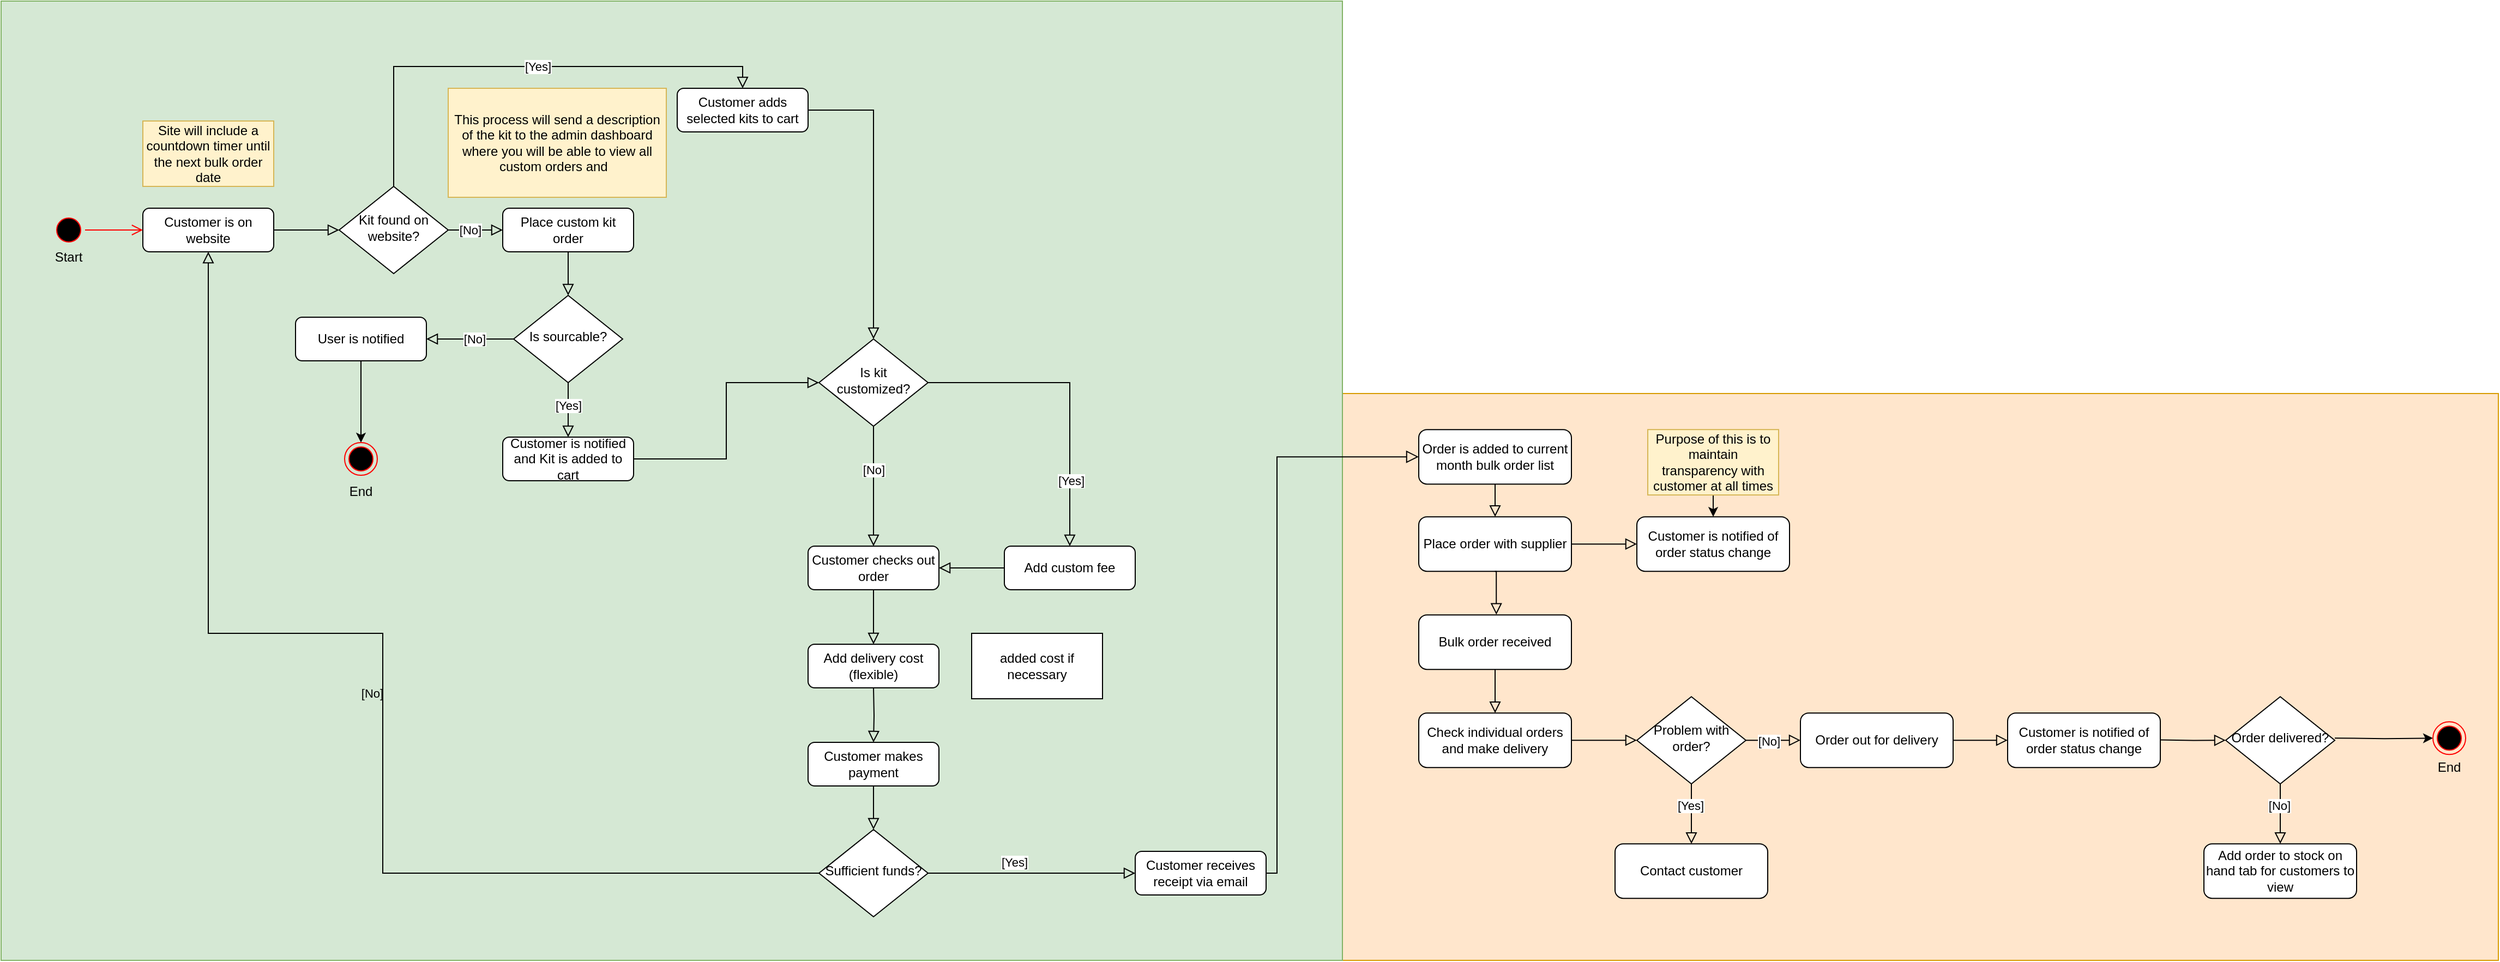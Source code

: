 <mxfile version="22.1.2" type="device">
  <diagram id="C5RBs43oDa-KdzZeNtuy" name="Page-1">
    <mxGraphModel dx="1619" dy="1508" grid="1" gridSize="10" guides="1" tooltips="1" connect="1" arrows="1" fold="1" page="1" pageScale="1" pageWidth="827" pageHeight="1169" math="0" shadow="0">
      <root>
        <mxCell id="WIyWlLk6GJQsqaUBKTNV-0" />
        <mxCell id="WIyWlLk6GJQsqaUBKTNV-1" parent="WIyWlLk6GJQsqaUBKTNV-0" />
        <mxCell id="ihGvsTm-WUzBqxQTMXEF-40" value="" style="rounded=0;whiteSpace=wrap;html=1;fillColor=#ffe6cc;strokeColor=#d79b00;" parent="WIyWlLk6GJQsqaUBKTNV-1" vertex="1">
          <mxGeometry x="740" y="220" width="1060" height="520" as="geometry" />
        </mxCell>
        <mxCell id="ihGvsTm-WUzBqxQTMXEF-26" value="" style="rounded=0;whiteSpace=wrap;html=1;fillColor=#d5e8d4;strokeColor=#82b366;" parent="WIyWlLk6GJQsqaUBKTNV-1" vertex="1">
          <mxGeometry x="-490" y="-140" width="1230" height="880" as="geometry" />
        </mxCell>
        <mxCell id="ihGvsTm-WUzBqxQTMXEF-3" style="edgeStyle=orthogonalEdgeStyle;rounded=0;orthogonalLoop=1;jettySize=auto;html=1;entryX=0.5;entryY=0;entryDx=0;entryDy=0;endArrow=block;endFill=0;endSize=8;" parent="WIyWlLk6GJQsqaUBKTNV-1" source="WIyWlLk6GJQsqaUBKTNV-3" target="ihGvsTm-WUzBqxQTMXEF-2" edge="1">
          <mxGeometry relative="1" as="geometry" />
        </mxCell>
        <mxCell id="WIyWlLk6GJQsqaUBKTNV-3" value="Customer adds selected kits to cart" style="rounded=1;whiteSpace=wrap;html=1;fontSize=12;glass=0;strokeWidth=1;shadow=0;" parent="WIyWlLk6GJQsqaUBKTNV-1" vertex="1">
          <mxGeometry x="130" y="-60" width="120" height="40" as="geometry" />
        </mxCell>
        <mxCell id="WIyWlLk6GJQsqaUBKTNV-5" value="[No]" style="edgeStyle=orthogonalEdgeStyle;rounded=0;html=1;jettySize=auto;orthogonalLoop=1;fontSize=11;endArrow=block;endFill=0;endSize=8;strokeWidth=1;shadow=0;labelBackgroundColor=none;entryX=0.5;entryY=1;entryDx=0;entryDy=0;exitX=0;exitY=0.5;exitDx=0;exitDy=0;" parent="WIyWlLk6GJQsqaUBKTNV-1" source="WIyWlLk6GJQsqaUBKTNV-6" target="ihGvsTm-WUzBqxQTMXEF-1" edge="1">
          <mxGeometry y="10" relative="1" as="geometry">
            <mxPoint as="offset" />
            <mxPoint x="-67.5" y="530" as="sourcePoint" />
            <mxPoint x="260" y="530.0" as="targetPoint" />
            <Array as="points">
              <mxPoint x="-140" y="660" />
              <mxPoint x="-140" y="440" />
              <mxPoint x="-300" y="440" />
            </Array>
          </mxGeometry>
        </mxCell>
        <mxCell id="WIyWlLk6GJQsqaUBKTNV-6" value="Sufficient funds?" style="rhombus;whiteSpace=wrap;html=1;shadow=0;fontFamily=Helvetica;fontSize=12;align=center;strokeWidth=1;spacing=6;spacingTop=-4;" parent="WIyWlLk6GJQsqaUBKTNV-1" vertex="1">
          <mxGeometry x="260" y="620" width="100" height="80" as="geometry" />
        </mxCell>
        <mxCell id="ihGvsTm-WUzBqxQTMXEF-0" value="" style="rounded=0;html=1;jettySize=auto;orthogonalLoop=1;fontSize=11;endArrow=block;endFill=0;endSize=8;strokeWidth=1;shadow=0;labelBackgroundColor=none;edgeStyle=orthogonalEdgeStyle;entryX=0;entryY=0.5;entryDx=0;entryDy=0;" parent="WIyWlLk6GJQsqaUBKTNV-1" source="ihGvsTm-WUzBqxQTMXEF-1" target="ihGvsTm-WUzBqxQTMXEF-59" edge="1">
          <mxGeometry relative="1" as="geometry">
            <mxPoint x="-90.0" y="100" as="targetPoint" />
            <Array as="points">
              <mxPoint x="-190" y="70" />
              <mxPoint x="-190" y="70" />
            </Array>
          </mxGeometry>
        </mxCell>
        <mxCell id="ihGvsTm-WUzBqxQTMXEF-1" value="Customer is on website" style="rounded=1;whiteSpace=wrap;html=1;fontSize=12;glass=0;strokeWidth=1;shadow=0;" parent="WIyWlLk6GJQsqaUBKTNV-1" vertex="1">
          <mxGeometry x="-360" y="50" width="120" height="40" as="geometry" />
        </mxCell>
        <mxCell id="ihGvsTm-WUzBqxQTMXEF-2" value="Is kit customized?" style="rhombus;whiteSpace=wrap;html=1;shadow=0;fontFamily=Helvetica;fontSize=12;align=center;strokeWidth=1;spacing=6;spacingTop=-4;" parent="WIyWlLk6GJQsqaUBKTNV-1" vertex="1">
          <mxGeometry x="260" y="170" width="100" height="80" as="geometry" />
        </mxCell>
        <mxCell id="ihGvsTm-WUzBqxQTMXEF-4" value="Add custom fee" style="rounded=1;whiteSpace=wrap;html=1;fontSize=12;glass=0;strokeWidth=1;shadow=0;" parent="WIyWlLk6GJQsqaUBKTNV-1" vertex="1">
          <mxGeometry x="430" y="360.0" width="120" height="40" as="geometry" />
        </mxCell>
        <mxCell id="ihGvsTm-WUzBqxQTMXEF-6" value="" style="rounded=0;html=1;jettySize=auto;orthogonalLoop=1;fontSize=11;endArrow=block;endFill=0;endSize=8;strokeWidth=1;shadow=0;labelBackgroundColor=none;edgeStyle=orthogonalEdgeStyle;exitX=1;exitY=0.5;exitDx=0;exitDy=0;entryX=0.5;entryY=0;entryDx=0;entryDy=0;" parent="WIyWlLk6GJQsqaUBKTNV-1" source="ihGvsTm-WUzBqxQTMXEF-2" target="ihGvsTm-WUzBqxQTMXEF-4" edge="1">
          <mxGeometry relative="1" as="geometry">
            <mxPoint x="490" y="350.0" as="targetPoint" />
            <mxPoint x="360" y="239.93" as="sourcePoint" />
            <Array as="points">
              <mxPoint x="490" y="210" />
            </Array>
          </mxGeometry>
        </mxCell>
        <mxCell id="ihGvsTm-WUzBqxQTMXEF-7" value="[Yes]" style="edgeLabel;html=1;align=center;verticalAlign=middle;resizable=0;points=[];" parent="ihGvsTm-WUzBqxQTMXEF-6" vertex="1" connectable="0">
          <mxGeometry x="-0.44" relative="1" as="geometry">
            <mxPoint x="52" y="90" as="offset" />
          </mxGeometry>
        </mxCell>
        <mxCell id="ihGvsTm-WUzBqxQTMXEF-8" value="Customer checks out order" style="rounded=1;whiteSpace=wrap;html=1;fontSize=12;glass=0;strokeWidth=1;shadow=0;" parent="WIyWlLk6GJQsqaUBKTNV-1" vertex="1">
          <mxGeometry x="250" y="360.0" width="120" height="40" as="geometry" />
        </mxCell>
        <mxCell id="ihGvsTm-WUzBqxQTMXEF-9" value="" style="rounded=0;html=1;jettySize=auto;orthogonalLoop=1;fontSize=11;endArrow=block;endFill=0;endSize=8;strokeWidth=1;shadow=0;labelBackgroundColor=none;edgeStyle=orthogonalEdgeStyle;entryX=1;entryY=0.5;entryDx=0;entryDy=0;exitX=0;exitY=0.5;exitDx=0;exitDy=0;" parent="WIyWlLk6GJQsqaUBKTNV-1" source="ihGvsTm-WUzBqxQTMXEF-4" target="ihGvsTm-WUzBqxQTMXEF-8" edge="1">
          <mxGeometry relative="1" as="geometry">
            <mxPoint x="590" y="380.07" as="targetPoint" />
            <mxPoint x="470" y="330.0" as="sourcePoint" />
          </mxGeometry>
        </mxCell>
        <mxCell id="ihGvsTm-WUzBqxQTMXEF-12" value="" style="rounded=0;html=1;jettySize=auto;orthogonalLoop=1;fontSize=11;endArrow=block;endFill=0;endSize=8;strokeWidth=1;shadow=0;labelBackgroundColor=none;edgeStyle=orthogonalEdgeStyle;entryX=0.5;entryY=0;entryDx=0;entryDy=0;exitX=0.5;exitY=1;exitDx=0;exitDy=0;" parent="WIyWlLk6GJQsqaUBKTNV-1" source="ihGvsTm-WUzBqxQTMXEF-2" target="ihGvsTm-WUzBqxQTMXEF-8" edge="1">
          <mxGeometry relative="1" as="geometry">
            <mxPoint x="500" y="310.0" as="targetPoint" />
            <mxPoint x="380" y="259.93" as="sourcePoint" />
            <Array as="points">
              <mxPoint x="310" y="330.0" />
              <mxPoint x="310" y="330.0" />
            </Array>
          </mxGeometry>
        </mxCell>
        <mxCell id="ihGvsTm-WUzBqxQTMXEF-13" value="[No]" style="edgeLabel;html=1;align=center;verticalAlign=middle;resizable=0;points=[];" parent="ihGvsTm-WUzBqxQTMXEF-12" vertex="1" connectable="0">
          <mxGeometry x="-0.44" relative="1" as="geometry">
            <mxPoint y="9" as="offset" />
          </mxGeometry>
        </mxCell>
        <mxCell id="ihGvsTm-WUzBqxQTMXEF-14" value="" style="rounded=0;html=1;jettySize=auto;orthogonalLoop=1;fontSize=11;endArrow=block;endFill=0;endSize=8;strokeWidth=1;shadow=0;labelBackgroundColor=none;edgeStyle=orthogonalEdgeStyle;exitX=0.5;exitY=1;exitDx=0;exitDy=0;entryX=0.5;entryY=0;entryDx=0;entryDy=0;" parent="WIyWlLk6GJQsqaUBKTNV-1" source="ihGvsTm-WUzBqxQTMXEF-8" target="ihGvsTm-WUzBqxQTMXEF-16" edge="1">
          <mxGeometry relative="1" as="geometry">
            <mxPoint x="310" y="460.0" as="targetPoint" />
            <mxPoint x="309" y="420.0" as="sourcePoint" />
          </mxGeometry>
        </mxCell>
        <mxCell id="ihGvsTm-WUzBqxQTMXEF-15" value="Site will include a countdown timer until the next bulk order date" style="rounded=0;whiteSpace=wrap;html=1;fillColor=#fff2cc;strokeColor=#d6b656;" parent="WIyWlLk6GJQsqaUBKTNV-1" vertex="1">
          <mxGeometry x="-360" y="-30" width="120" height="60" as="geometry" />
        </mxCell>
        <mxCell id="ihGvsTm-WUzBqxQTMXEF-16" value="Add delivery cost&lt;br&gt;(flexible)" style="rounded=1;whiteSpace=wrap;html=1;fontSize=12;glass=0;strokeWidth=1;shadow=0;" parent="WIyWlLk6GJQsqaUBKTNV-1" vertex="1">
          <mxGeometry x="250" y="450.0" width="120" height="40" as="geometry" />
        </mxCell>
        <mxCell id="ihGvsTm-WUzBqxQTMXEF-18" value="" style="rounded=0;html=1;jettySize=auto;orthogonalLoop=1;fontSize=11;endArrow=block;endFill=0;endSize=8;strokeWidth=1;shadow=0;labelBackgroundColor=none;edgeStyle=orthogonalEdgeStyle;exitX=0.5;exitY=1;exitDx=0;exitDy=0;entryX=0.5;entryY=0;entryDx=0;entryDy=0;" parent="WIyWlLk6GJQsqaUBKTNV-1" target="ihGvsTm-WUzBqxQTMXEF-19" edge="1">
          <mxGeometry relative="1" as="geometry">
            <mxPoint x="310" y="550" as="targetPoint" />
            <mxPoint x="310" y="490.0" as="sourcePoint" />
          </mxGeometry>
        </mxCell>
        <mxCell id="ihGvsTm-WUzBqxQTMXEF-19" value="Customer makes payment" style="rounded=1;whiteSpace=wrap;html=1;fontSize=12;glass=0;strokeWidth=1;shadow=0;" parent="WIyWlLk6GJQsqaUBKTNV-1" vertex="1">
          <mxGeometry x="250" y="540" width="120" height="40" as="geometry" />
        </mxCell>
        <mxCell id="ihGvsTm-WUzBqxQTMXEF-21" value="" style="rounded=0;html=1;jettySize=auto;orthogonalLoop=1;fontSize=11;endArrow=block;endFill=0;endSize=8;strokeWidth=1;shadow=0;labelBackgroundColor=none;edgeStyle=orthogonalEdgeStyle;entryX=0.5;entryY=0;entryDx=0;entryDy=0;exitX=0.5;exitY=1;exitDx=0;exitDy=0;" parent="WIyWlLk6GJQsqaUBKTNV-1" source="ihGvsTm-WUzBqxQTMXEF-19" target="WIyWlLk6GJQsqaUBKTNV-6" edge="1">
          <mxGeometry relative="1" as="geometry">
            <mxPoint x="250.0" y="600" as="targetPoint" />
            <mxPoint x="250.0" y="560" as="sourcePoint" />
          </mxGeometry>
        </mxCell>
        <mxCell id="ihGvsTm-WUzBqxQTMXEF-28" value="" style="edgeStyle=orthogonalEdgeStyle;rounded=0;orthogonalLoop=1;jettySize=auto;html=1;endArrow=block;endFill=0;endSize=9;entryX=0;entryY=0.5;entryDx=0;entryDy=0;" parent="WIyWlLk6GJQsqaUBKTNV-1" source="ihGvsTm-WUzBqxQTMXEF-23" target="ihGvsTm-WUzBqxQTMXEF-27" edge="1">
          <mxGeometry relative="1" as="geometry">
            <mxPoint x="490" y="733.08" as="targetPoint" />
            <Array as="points">
              <mxPoint x="680" y="660" />
              <mxPoint x="680" y="278" />
            </Array>
          </mxGeometry>
        </mxCell>
        <mxCell id="ihGvsTm-WUzBqxQTMXEF-23" value="Customer receives receipt via email" style="rounded=1;whiteSpace=wrap;html=1;fontSize=12;glass=0;strokeWidth=1;shadow=0;" parent="WIyWlLk6GJQsqaUBKTNV-1" vertex="1">
          <mxGeometry x="550" y="640" width="120" height="40" as="geometry" />
        </mxCell>
        <mxCell id="ihGvsTm-WUzBqxQTMXEF-24" value="" style="rounded=0;html=1;jettySize=auto;orthogonalLoop=1;fontSize=11;endArrow=block;endFill=0;endSize=8;strokeWidth=1;shadow=0;labelBackgroundColor=none;edgeStyle=orthogonalEdgeStyle;exitX=1;exitY=0.5;exitDx=0;exitDy=0;entryX=0;entryY=0.5;entryDx=0;entryDy=0;" parent="WIyWlLk6GJQsqaUBKTNV-1" source="WIyWlLk6GJQsqaUBKTNV-6" target="ihGvsTm-WUzBqxQTMXEF-23" edge="1">
          <mxGeometry relative="1" as="geometry">
            <mxPoint x="430" y="540" as="targetPoint" />
            <mxPoint x="300.0" y="640" as="sourcePoint" />
          </mxGeometry>
        </mxCell>
        <mxCell id="ihGvsTm-WUzBqxQTMXEF-25" value="[Yes]" style="edgeLabel;html=1;align=center;verticalAlign=middle;resizable=0;points=[];" parent="ihGvsTm-WUzBqxQTMXEF-24" vertex="1" connectable="0">
          <mxGeometry x="-0.171" y="-2" relative="1" as="geometry">
            <mxPoint y="-12" as="offset" />
          </mxGeometry>
        </mxCell>
        <mxCell id="ihGvsTm-WUzBqxQTMXEF-32" style="edgeStyle=orthogonalEdgeStyle;rounded=0;orthogonalLoop=1;jettySize=auto;html=1;entryX=0.5;entryY=0;entryDx=0;entryDy=0;endSize=8;endArrow=block;endFill=0;" parent="WIyWlLk6GJQsqaUBKTNV-1" source="ihGvsTm-WUzBqxQTMXEF-27" edge="1">
          <mxGeometry relative="1" as="geometry">
            <mxPoint x="880" y="333.08" as="targetPoint" />
          </mxGeometry>
        </mxCell>
        <mxCell id="ihGvsTm-WUzBqxQTMXEF-27" value="Order is added to current month bulk order list" style="rounded=1;whiteSpace=wrap;html=1;fontSize=12;glass=0;strokeWidth=1;shadow=0;" parent="WIyWlLk6GJQsqaUBKTNV-1" vertex="1">
          <mxGeometry x="810" y="253.08" width="140" height="50" as="geometry" />
        </mxCell>
        <mxCell id="ihGvsTm-WUzBqxQTMXEF-39" value="" style="edgeStyle=orthogonalEdgeStyle;rounded=0;orthogonalLoop=1;jettySize=auto;html=1;endArrow=block;endFill=0;endSize=8;" parent="WIyWlLk6GJQsqaUBKTNV-1" source="ihGvsTm-WUzBqxQTMXEF-36" target="ihGvsTm-WUzBqxQTMXEF-38" edge="1">
          <mxGeometry relative="1" as="geometry" />
        </mxCell>
        <mxCell id="ihGvsTm-WUzBqxQTMXEF-36" value="Place order with supplier" style="rounded=1;whiteSpace=wrap;html=1;fontSize=12;glass=0;strokeWidth=1;shadow=0;" parent="WIyWlLk6GJQsqaUBKTNV-1" vertex="1">
          <mxGeometry x="810" y="333.08" width="140" height="50" as="geometry" />
        </mxCell>
        <mxCell id="ihGvsTm-WUzBqxQTMXEF-38" value="Customer is notified of order status change" style="rounded=1;whiteSpace=wrap;html=1;fontSize=12;glass=0;strokeWidth=1;shadow=0;" parent="WIyWlLk6GJQsqaUBKTNV-1" vertex="1">
          <mxGeometry x="1010" y="333.08" width="140" height="50" as="geometry" />
        </mxCell>
        <mxCell id="ihGvsTm-WUzBqxQTMXEF-55" style="edgeStyle=orthogonalEdgeStyle;rounded=0;orthogonalLoop=1;jettySize=auto;html=1;exitX=0.5;exitY=1;exitDx=0;exitDy=0;entryX=0.5;entryY=0;entryDx=0;entryDy=0;" parent="WIyWlLk6GJQsqaUBKTNV-1" source="ihGvsTm-WUzBqxQTMXEF-43" target="ihGvsTm-WUzBqxQTMXEF-38" edge="1">
          <mxGeometry relative="1" as="geometry" />
        </mxCell>
        <mxCell id="ihGvsTm-WUzBqxQTMXEF-43" value="Purpose of this is to maintain transparency with customer at all times" style="rounded=0;whiteSpace=wrap;html=1;fillColor=#fff2cc;strokeColor=#d6b656;" parent="WIyWlLk6GJQsqaUBKTNV-1" vertex="1">
          <mxGeometry x="1020" y="253.08" width="120" height="60" as="geometry" />
        </mxCell>
        <mxCell id="ihGvsTm-WUzBqxQTMXEF-44" style="edgeStyle=orthogonalEdgeStyle;rounded=0;orthogonalLoop=1;jettySize=auto;html=1;entryX=0.508;entryY=-0.005;entryDx=0;entryDy=0;endSize=8;endArrow=block;endFill=0;entryPerimeter=0;" parent="WIyWlLk6GJQsqaUBKTNV-1" target="ihGvsTm-WUzBqxQTMXEF-45" edge="1">
          <mxGeometry relative="1" as="geometry">
            <mxPoint x="879.76" y="383.08" as="sourcePoint" />
            <mxPoint x="879.76" y="423.08" as="targetPoint" />
            <Array as="points">
              <mxPoint x="881" y="383.08" />
            </Array>
          </mxGeometry>
        </mxCell>
        <mxCell id="ihGvsTm-WUzBqxQTMXEF-47" value="" style="edgeStyle=orthogonalEdgeStyle;rounded=0;orthogonalLoop=1;jettySize=auto;html=1;endArrow=block;endFill=0;endSize=8;" parent="WIyWlLk6GJQsqaUBKTNV-1" source="ihGvsTm-WUzBqxQTMXEF-45" target="ihGvsTm-WUzBqxQTMXEF-46" edge="1">
          <mxGeometry relative="1" as="geometry" />
        </mxCell>
        <mxCell id="ihGvsTm-WUzBqxQTMXEF-45" value="Bulk order received" style="rounded=1;whiteSpace=wrap;html=1;fontSize=12;glass=0;strokeWidth=1;shadow=0;" parent="WIyWlLk6GJQsqaUBKTNV-1" vertex="1">
          <mxGeometry x="810" y="423.08" width="140" height="50" as="geometry" />
        </mxCell>
        <mxCell id="ihGvsTm-WUzBqxQTMXEF-49" style="edgeStyle=orthogonalEdgeStyle;rounded=0;orthogonalLoop=1;jettySize=auto;html=1;entryX=0;entryY=0.5;entryDx=0;entryDy=0;endArrow=block;endFill=0;endSize=8;" parent="WIyWlLk6GJQsqaUBKTNV-1" source="ihGvsTm-WUzBqxQTMXEF-46" target="ihGvsTm-WUzBqxQTMXEF-48" edge="1">
          <mxGeometry relative="1" as="geometry" />
        </mxCell>
        <mxCell id="ihGvsTm-WUzBqxQTMXEF-46" value="Check individual orders and make delivery" style="rounded=1;whiteSpace=wrap;html=1;fontSize=12;glass=0;strokeWidth=1;shadow=0;" parent="WIyWlLk6GJQsqaUBKTNV-1" vertex="1">
          <mxGeometry x="810" y="513.08" width="140" height="50" as="geometry" />
        </mxCell>
        <mxCell id="ihGvsTm-WUzBqxQTMXEF-51" style="edgeStyle=orthogonalEdgeStyle;rounded=0;orthogonalLoop=1;jettySize=auto;html=1;exitX=0.5;exitY=1;exitDx=0;exitDy=0;entryX=0.5;entryY=0;entryDx=0;entryDy=0;endArrow=block;endFill=0;endSize=8;" parent="WIyWlLk6GJQsqaUBKTNV-1" source="ihGvsTm-WUzBqxQTMXEF-48" target="ihGvsTm-WUzBqxQTMXEF-50" edge="1">
          <mxGeometry relative="1" as="geometry" />
        </mxCell>
        <mxCell id="ihGvsTm-WUzBqxQTMXEF-52" value="[Yes]" style="edgeLabel;html=1;align=center;verticalAlign=middle;resizable=0;points=[];" parent="ihGvsTm-WUzBqxQTMXEF-51" vertex="1" connectable="0">
          <mxGeometry x="-0.3" y="-1" relative="1" as="geometry">
            <mxPoint as="offset" />
          </mxGeometry>
        </mxCell>
        <mxCell id="ihGvsTm-WUzBqxQTMXEF-54" style="edgeStyle=orthogonalEdgeStyle;rounded=0;orthogonalLoop=1;jettySize=auto;html=1;entryX=0;entryY=0.5;entryDx=0;entryDy=0;endArrow=block;endFill=0;endSize=8;" parent="WIyWlLk6GJQsqaUBKTNV-1" source="ihGvsTm-WUzBqxQTMXEF-48" target="ihGvsTm-WUzBqxQTMXEF-53" edge="1">
          <mxGeometry relative="1" as="geometry" />
        </mxCell>
        <mxCell id="ihGvsTm-WUzBqxQTMXEF-88" value="[No]" style="edgeLabel;html=1;align=center;verticalAlign=middle;resizable=0;points=[];" parent="ihGvsTm-WUzBqxQTMXEF-54" vertex="1" connectable="0">
          <mxGeometry x="-0.184" y="-1" relative="1" as="geometry">
            <mxPoint as="offset" />
          </mxGeometry>
        </mxCell>
        <mxCell id="ihGvsTm-WUzBqxQTMXEF-48" value="Problem with order?" style="rhombus;whiteSpace=wrap;html=1;shadow=0;fontFamily=Helvetica;fontSize=12;align=center;strokeWidth=1;spacing=6;spacingTop=-4;" parent="WIyWlLk6GJQsqaUBKTNV-1" vertex="1">
          <mxGeometry x="1010" y="498.08" width="100" height="80" as="geometry" />
        </mxCell>
        <mxCell id="ihGvsTm-WUzBqxQTMXEF-50" value="Contact customer" style="rounded=1;whiteSpace=wrap;html=1;fontSize=12;glass=0;strokeWidth=1;shadow=0;" parent="WIyWlLk6GJQsqaUBKTNV-1" vertex="1">
          <mxGeometry x="990" y="633.08" width="140" height="50" as="geometry" />
        </mxCell>
        <mxCell id="ihGvsTm-WUzBqxQTMXEF-58" style="edgeStyle=orthogonalEdgeStyle;rounded=0;orthogonalLoop=1;jettySize=auto;html=1;exitX=1;exitY=0.5;exitDx=0;exitDy=0;entryX=0;entryY=0.5;entryDx=0;entryDy=0;endArrow=block;endFill=0;endSize=8;" parent="WIyWlLk6GJQsqaUBKTNV-1" source="ihGvsTm-WUzBqxQTMXEF-53" target="NlgVYx2Ie4Ebknp-s3QX-0" edge="1">
          <mxGeometry relative="1" as="geometry" />
        </mxCell>
        <mxCell id="ihGvsTm-WUzBqxQTMXEF-53" value="Order out for delivery" style="rounded=1;whiteSpace=wrap;html=1;fontSize=12;glass=0;strokeWidth=1;shadow=0;" parent="WIyWlLk6GJQsqaUBKTNV-1" vertex="1">
          <mxGeometry x="1160" y="513.08" width="140" height="50" as="geometry" />
        </mxCell>
        <mxCell id="ihGvsTm-WUzBqxQTMXEF-60" style="edgeStyle=orthogonalEdgeStyle;rounded=0;orthogonalLoop=1;jettySize=auto;html=1;exitX=0.5;exitY=0;exitDx=0;exitDy=0;entryX=0.5;entryY=0;entryDx=0;entryDy=0;endArrow=block;endFill=0;endSize=8;" parent="WIyWlLk6GJQsqaUBKTNV-1" source="ihGvsTm-WUzBqxQTMXEF-59" target="WIyWlLk6GJQsqaUBKTNV-3" edge="1">
          <mxGeometry relative="1" as="geometry" />
        </mxCell>
        <mxCell id="ihGvsTm-WUzBqxQTMXEF-61" value="[Yes]" style="edgeLabel;html=1;align=center;verticalAlign=middle;resizable=0;points=[];" parent="ihGvsTm-WUzBqxQTMXEF-60" vertex="1" connectable="0">
          <mxGeometry x="0.076" relative="1" as="geometry">
            <mxPoint as="offset" />
          </mxGeometry>
        </mxCell>
        <mxCell id="ihGvsTm-WUzBqxQTMXEF-63" style="edgeStyle=orthogonalEdgeStyle;rounded=0;orthogonalLoop=1;jettySize=auto;html=1;entryX=0;entryY=0.5;entryDx=0;entryDy=0;endSize=8;endArrow=block;endFill=0;" parent="WIyWlLk6GJQsqaUBKTNV-1" source="ihGvsTm-WUzBqxQTMXEF-59" target="ihGvsTm-WUzBqxQTMXEF-62" edge="1">
          <mxGeometry relative="1" as="geometry" />
        </mxCell>
        <mxCell id="ihGvsTm-WUzBqxQTMXEF-65" value="[No]" style="edgeLabel;html=1;align=center;verticalAlign=middle;resizable=0;points=[];" parent="ihGvsTm-WUzBqxQTMXEF-63" vertex="1" connectable="0">
          <mxGeometry x="-0.212" y="-1" relative="1" as="geometry">
            <mxPoint y="-1" as="offset" />
          </mxGeometry>
        </mxCell>
        <mxCell id="ihGvsTm-WUzBqxQTMXEF-59" value="Kit found on website?" style="rhombus;whiteSpace=wrap;html=1;shadow=0;fontFamily=Helvetica;fontSize=12;align=center;strokeWidth=1;spacing=6;spacingTop=-4;" parent="WIyWlLk6GJQsqaUBKTNV-1" vertex="1">
          <mxGeometry x="-180" y="30" width="100" height="80" as="geometry" />
        </mxCell>
        <mxCell id="ihGvsTm-WUzBqxQTMXEF-68" value="" style="edgeStyle=orthogonalEdgeStyle;rounded=0;orthogonalLoop=1;jettySize=auto;html=1;endArrow=block;endFill=0;endSize=8;" parent="WIyWlLk6GJQsqaUBKTNV-1" source="ihGvsTm-WUzBqxQTMXEF-62" target="ihGvsTm-WUzBqxQTMXEF-67" edge="1">
          <mxGeometry relative="1" as="geometry" />
        </mxCell>
        <mxCell id="ihGvsTm-WUzBqxQTMXEF-62" value="Place custom kit order" style="rounded=1;whiteSpace=wrap;html=1;fontSize=12;glass=0;strokeWidth=1;shadow=0;" parent="WIyWlLk6GJQsqaUBKTNV-1" vertex="1">
          <mxGeometry x="-30" y="50" width="120" height="40" as="geometry" />
        </mxCell>
        <mxCell id="ihGvsTm-WUzBqxQTMXEF-66" value="This process will send a description of the kit to the admin dashboard where you will be able to view all custom orders and&amp;nbsp;&amp;nbsp;" style="rounded=0;whiteSpace=wrap;html=1;fillColor=#fff2cc;strokeColor=#d6b656;" parent="WIyWlLk6GJQsqaUBKTNV-1" vertex="1">
          <mxGeometry x="-80" y="-60" width="200" height="100" as="geometry" />
        </mxCell>
        <mxCell id="ihGvsTm-WUzBqxQTMXEF-69" style="edgeStyle=orthogonalEdgeStyle;rounded=0;orthogonalLoop=1;jettySize=auto;html=1;entryX=0.5;entryY=0;entryDx=0;entryDy=0;endArrow=block;endFill=0;endSize=8;" parent="WIyWlLk6GJQsqaUBKTNV-1" source="ihGvsTm-WUzBqxQTMXEF-67" target="ihGvsTm-WUzBqxQTMXEF-76" edge="1">
          <mxGeometry relative="1" as="geometry">
            <Array as="points">
              <mxPoint x="30" y="210" />
              <mxPoint x="30" y="210" />
            </Array>
          </mxGeometry>
        </mxCell>
        <mxCell id="ihGvsTm-WUzBqxQTMXEF-70" value="[Yes]" style="edgeLabel;html=1;align=center;verticalAlign=middle;resizable=0;points=[];" parent="ihGvsTm-WUzBqxQTMXEF-69" vertex="1" connectable="0">
          <mxGeometry x="0.334" relative="1" as="geometry">
            <mxPoint y="-13" as="offset" />
          </mxGeometry>
        </mxCell>
        <mxCell id="ihGvsTm-WUzBqxQTMXEF-74" style="edgeStyle=orthogonalEdgeStyle;rounded=0;orthogonalLoop=1;jettySize=auto;html=1;entryX=1;entryY=0.5;entryDx=0;entryDy=0;endArrow=block;endFill=0;endSize=8;" parent="WIyWlLk6GJQsqaUBKTNV-1" source="ihGvsTm-WUzBqxQTMXEF-67" target="ihGvsTm-WUzBqxQTMXEF-73" edge="1">
          <mxGeometry relative="1" as="geometry" />
        </mxCell>
        <mxCell id="ihGvsTm-WUzBqxQTMXEF-75" value="[No]" style="edgeLabel;html=1;align=center;verticalAlign=middle;resizable=0;points=[];" parent="ihGvsTm-WUzBqxQTMXEF-74" vertex="1" connectable="0">
          <mxGeometry x="-0.093" relative="1" as="geometry">
            <mxPoint as="offset" />
          </mxGeometry>
        </mxCell>
        <mxCell id="ihGvsTm-WUzBqxQTMXEF-67" value="Is sourcable?" style="rhombus;whiteSpace=wrap;html=1;shadow=0;fontFamily=Helvetica;fontSize=12;align=center;strokeWidth=1;spacing=6;spacingTop=-4;" parent="WIyWlLk6GJQsqaUBKTNV-1" vertex="1">
          <mxGeometry x="-20" y="130" width="100" height="80" as="geometry" />
        </mxCell>
        <mxCell id="ihGvsTm-WUzBqxQTMXEF-81" style="edgeStyle=orthogonalEdgeStyle;rounded=0;orthogonalLoop=1;jettySize=auto;html=1;entryX=0.5;entryY=0;entryDx=0;entryDy=0;" parent="WIyWlLk6GJQsqaUBKTNV-1" source="ihGvsTm-WUzBqxQTMXEF-73" target="ihGvsTm-WUzBqxQTMXEF-80" edge="1">
          <mxGeometry relative="1" as="geometry" />
        </mxCell>
        <mxCell id="ihGvsTm-WUzBqxQTMXEF-73" value="User is notified" style="rounded=1;whiteSpace=wrap;html=1;fontSize=12;glass=0;strokeWidth=1;shadow=0;" parent="WIyWlLk6GJQsqaUBKTNV-1" vertex="1">
          <mxGeometry x="-220" y="150" width="120" height="40" as="geometry" />
        </mxCell>
        <mxCell id="ihGvsTm-WUzBqxQTMXEF-78" style="edgeStyle=orthogonalEdgeStyle;rounded=0;orthogonalLoop=1;jettySize=auto;html=1;entryX=0;entryY=0.5;entryDx=0;entryDy=0;endArrow=block;endFill=0;endSize=8;" parent="WIyWlLk6GJQsqaUBKTNV-1" source="ihGvsTm-WUzBqxQTMXEF-76" target="ihGvsTm-WUzBqxQTMXEF-2" edge="1">
          <mxGeometry relative="1" as="geometry" />
        </mxCell>
        <mxCell id="ihGvsTm-WUzBqxQTMXEF-76" value="Customer is notified and Kit is added to cart" style="rounded=1;whiteSpace=wrap;html=1;fontSize=12;glass=0;strokeWidth=1;shadow=0;" parent="WIyWlLk6GJQsqaUBKTNV-1" vertex="1">
          <mxGeometry x="-30" y="260" width="120" height="40" as="geometry" />
        </mxCell>
        <mxCell id="ihGvsTm-WUzBqxQTMXEF-80" value="" style="ellipse;html=1;shape=endState;fillColor=#000000;strokeColor=#ff0000;" parent="WIyWlLk6GJQsqaUBKTNV-1" vertex="1">
          <mxGeometry x="-175" y="265" width="30" height="30" as="geometry" />
        </mxCell>
        <mxCell id="ihGvsTm-WUzBqxQTMXEF-83" value="" style="ellipse;html=1;shape=startState;fillColor=#000000;strokeColor=#ff0000;" parent="WIyWlLk6GJQsqaUBKTNV-1" vertex="1">
          <mxGeometry x="-443" y="55" width="30" height="30" as="geometry" />
        </mxCell>
        <mxCell id="ihGvsTm-WUzBqxQTMXEF-84" value="" style="edgeStyle=orthogonalEdgeStyle;html=1;verticalAlign=bottom;endArrow=open;endSize=8;strokeColor=#ff0000;rounded=0;entryX=0;entryY=0.5;entryDx=0;entryDy=0;" parent="WIyWlLk6GJQsqaUBKTNV-1" source="ihGvsTm-WUzBqxQTMXEF-83" target="ihGvsTm-WUzBqxQTMXEF-1" edge="1">
          <mxGeometry relative="1" as="geometry">
            <mxPoint x="-435" y="140" as="targetPoint" />
          </mxGeometry>
        </mxCell>
        <mxCell id="ihGvsTm-WUzBqxQTMXEF-85" value="Start" style="text;html=1;strokeColor=none;fillColor=none;align=center;verticalAlign=middle;whiteSpace=wrap;rounded=0;" parent="WIyWlLk6GJQsqaUBKTNV-1" vertex="1">
          <mxGeometry x="-458" y="80" width="60" height="30" as="geometry" />
        </mxCell>
        <mxCell id="ihGvsTm-WUzBqxQTMXEF-86" value="End" style="text;html=1;strokeColor=none;fillColor=none;align=center;verticalAlign=middle;whiteSpace=wrap;rounded=0;" parent="WIyWlLk6GJQsqaUBKTNV-1" vertex="1">
          <mxGeometry x="-190" y="295" width="60" height="30" as="geometry" />
        </mxCell>
        <mxCell id="NlgVYx2Ie4Ebknp-s3QX-0" value="Customer is notified of order status change" style="rounded=1;whiteSpace=wrap;html=1;fontSize=12;glass=0;strokeWidth=1;shadow=0;" vertex="1" parent="WIyWlLk6GJQsqaUBKTNV-1">
          <mxGeometry x="1350" y="513.08" width="140" height="50" as="geometry" />
        </mxCell>
        <mxCell id="NlgVYx2Ie4Ebknp-s3QX-3" style="edgeStyle=orthogonalEdgeStyle;rounded=0;orthogonalLoop=1;jettySize=auto;html=1;exitX=0.5;exitY=1;exitDx=0;exitDy=0;entryX=0.5;entryY=0;entryDx=0;entryDy=0;endArrow=block;endFill=0;endSize=8;" edge="1" parent="WIyWlLk6GJQsqaUBKTNV-1" source="NlgVYx2Ie4Ebknp-s3QX-7" target="NlgVYx2Ie4Ebknp-s3QX-8">
          <mxGeometry relative="1" as="geometry" />
        </mxCell>
        <mxCell id="NlgVYx2Ie4Ebknp-s3QX-4" value="[No]" style="edgeLabel;html=1;align=center;verticalAlign=middle;resizable=0;points=[];" vertex="1" connectable="0" parent="NlgVYx2Ie4Ebknp-s3QX-3">
          <mxGeometry x="-0.3" y="-1" relative="1" as="geometry">
            <mxPoint as="offset" />
          </mxGeometry>
        </mxCell>
        <mxCell id="NlgVYx2Ie4Ebknp-s3QX-7" value="Order delivered?" style="rhombus;whiteSpace=wrap;html=1;shadow=0;fontFamily=Helvetica;fontSize=12;align=center;strokeWidth=1;spacing=6;spacingTop=-4;" vertex="1" parent="WIyWlLk6GJQsqaUBKTNV-1">
          <mxGeometry x="1550" y="498.08" width="100" height="80" as="geometry" />
        </mxCell>
        <mxCell id="NlgVYx2Ie4Ebknp-s3QX-8" value="Add order to stock on hand tab for customers to view" style="rounded=1;whiteSpace=wrap;html=1;fontSize=12;glass=0;strokeWidth=1;shadow=0;" vertex="1" parent="WIyWlLk6GJQsqaUBKTNV-1">
          <mxGeometry x="1530" y="633.08" width="140" height="50" as="geometry" />
        </mxCell>
        <mxCell id="NlgVYx2Ie4Ebknp-s3QX-9" style="edgeStyle=orthogonalEdgeStyle;rounded=0;orthogonalLoop=1;jettySize=auto;html=1;exitX=1;exitY=0.5;exitDx=0;exitDy=0;entryX=0;entryY=0.5;entryDx=0;entryDy=0;endArrow=block;endFill=0;endSize=8;" edge="1" parent="WIyWlLk6GJQsqaUBKTNV-1" target="NlgVYx2Ie4Ebknp-s3QX-7">
          <mxGeometry relative="1" as="geometry">
            <mxPoint x="1490" y="537.8" as="sourcePoint" />
            <mxPoint x="1540" y="537.8" as="targetPoint" />
          </mxGeometry>
        </mxCell>
        <mxCell id="NlgVYx2Ie4Ebknp-s3QX-10" style="edgeStyle=orthogonalEdgeStyle;rounded=0;orthogonalLoop=1;jettySize=auto;html=1;entryX=0;entryY=0.5;entryDx=0;entryDy=0;exitX=1;exitY=0.5;exitDx=0;exitDy=0;" edge="1" parent="WIyWlLk6GJQsqaUBKTNV-1" target="NlgVYx2Ie4Ebknp-s3QX-11">
          <mxGeometry relative="1" as="geometry">
            <mxPoint x="1650" y="536.08" as="sourcePoint" />
          </mxGeometry>
        </mxCell>
        <mxCell id="NlgVYx2Ie4Ebknp-s3QX-11" value="" style="ellipse;html=1;shape=endState;fillColor=#000000;strokeColor=#ff0000;" vertex="1" parent="WIyWlLk6GJQsqaUBKTNV-1">
          <mxGeometry x="1740" y="521.16" width="30" height="30" as="geometry" />
        </mxCell>
        <mxCell id="NlgVYx2Ie4Ebknp-s3QX-12" value="End" style="text;html=1;strokeColor=none;fillColor=none;align=center;verticalAlign=middle;whiteSpace=wrap;rounded=0;" vertex="1" parent="WIyWlLk6GJQsqaUBKTNV-1">
          <mxGeometry x="1725" y="548.08" width="60" height="30" as="geometry" />
        </mxCell>
        <mxCell id="NlgVYx2Ie4Ebknp-s3QX-14" value="added cost if necessary" style="rounded=0;whiteSpace=wrap;html=1;" vertex="1" parent="WIyWlLk6GJQsqaUBKTNV-1">
          <mxGeometry x="400" y="440" width="120" height="60" as="geometry" />
        </mxCell>
      </root>
    </mxGraphModel>
  </diagram>
</mxfile>
